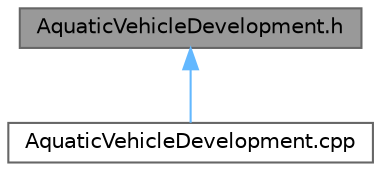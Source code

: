digraph "AquaticVehicleDevelopment.h"
{
 // LATEX_PDF_SIZE
  bgcolor="transparent";
  edge [fontname=Helvetica,fontsize=10,labelfontname=Helvetica,labelfontsize=10];
  node [fontname=Helvetica,fontsize=10,shape=box,height=0.2,width=0.4];
  Node1 [label="AquaticVehicleDevelopment.h",height=0.2,width=0.4,color="gray40", fillcolor="grey60", style="filled", fontcolor="black",tooltip=" "];
  Node1 -> Node2 [dir="back",color="steelblue1",style="solid"];
  Node2 [label="AquaticVehicleDevelopment.cpp",height=0.2,width=0.4,color="grey40", fillcolor="white", style="filled",URL="$_aquatic_vehicle_development_8cpp.html",tooltip=" "];
}
